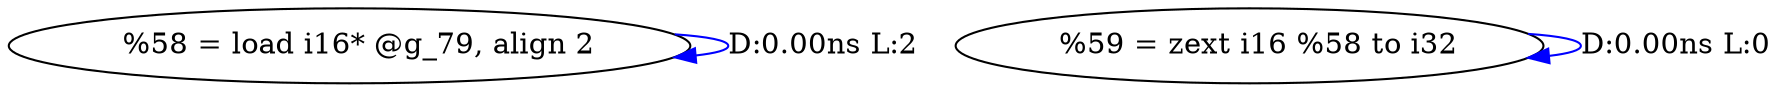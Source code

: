 digraph {
Node0x2d8eed0[label="  %58 = load i16* @g_79, align 2"];
Node0x2d8eed0 -> Node0x2d8eed0[label="D:0.00ns L:2",color=blue];
Node0x2d8efb0[label="  %59 = zext i16 %58 to i32"];
Node0x2d8efb0 -> Node0x2d8efb0[label="D:0.00ns L:0",color=blue];
}
